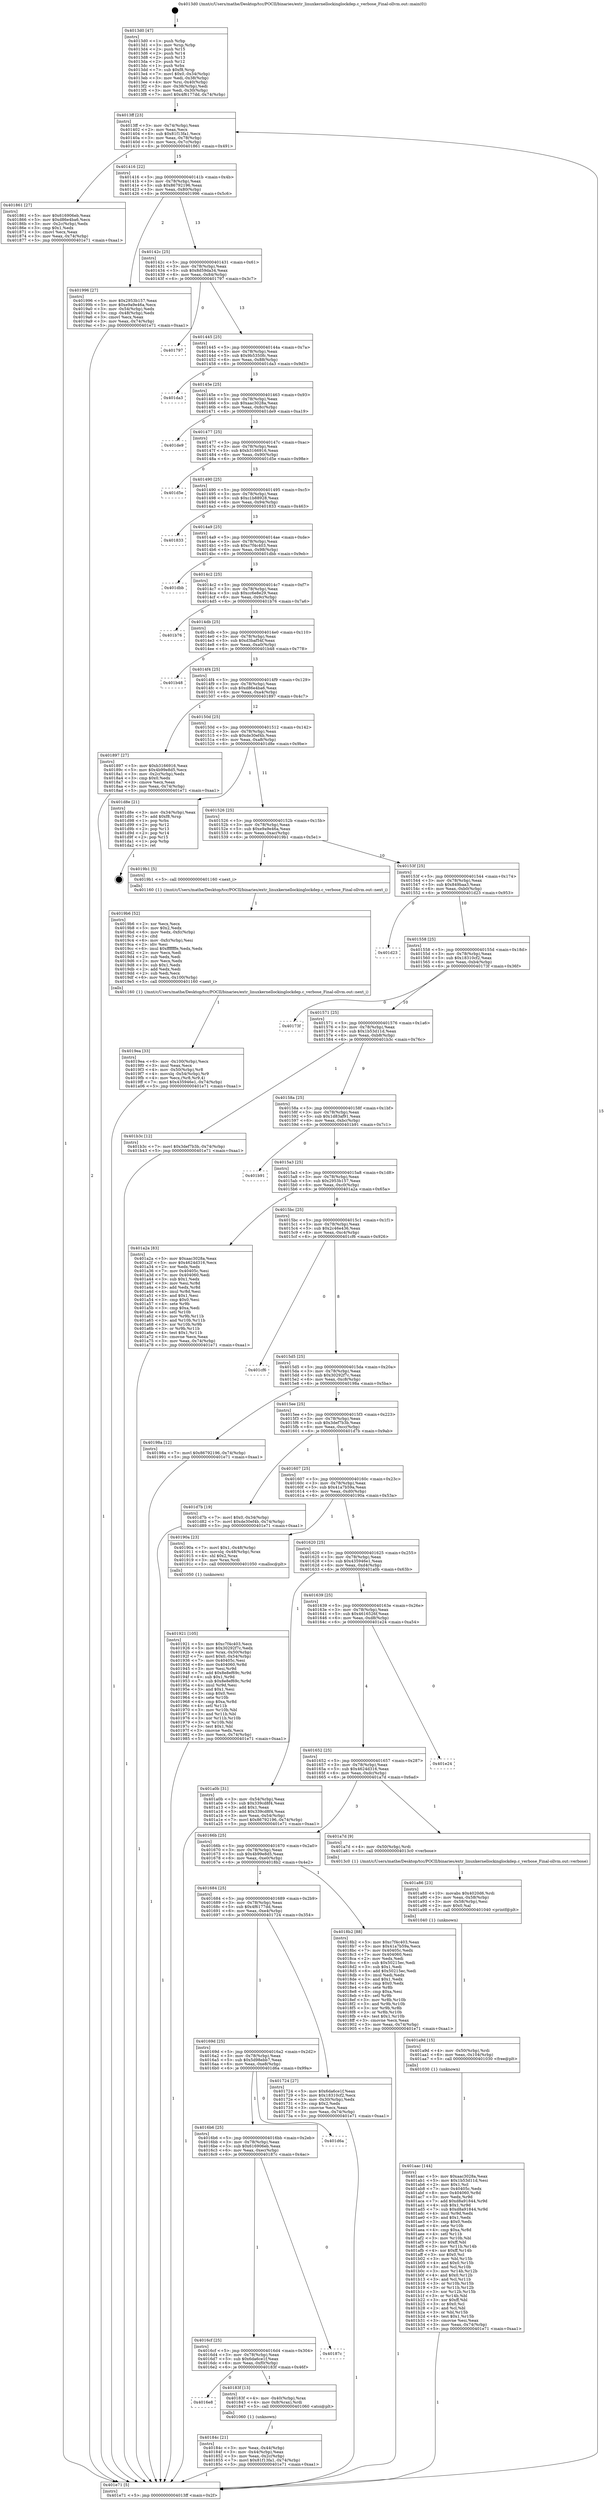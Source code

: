 digraph "0x4013d0" {
  label = "0x4013d0 (/mnt/c/Users/mathe/Desktop/tcc/POCII/binaries/extr_linuxkernellockinglockdep.c_verbose_Final-ollvm.out::main(0))"
  labelloc = "t"
  node[shape=record]

  Entry [label="",width=0.3,height=0.3,shape=circle,fillcolor=black,style=filled]
  "0x4013ff" [label="{
     0x4013ff [23]\l
     | [instrs]\l
     &nbsp;&nbsp;0x4013ff \<+3\>: mov -0x74(%rbp),%eax\l
     &nbsp;&nbsp;0x401402 \<+2\>: mov %eax,%ecx\l
     &nbsp;&nbsp;0x401404 \<+6\>: sub $0x81f13fa1,%ecx\l
     &nbsp;&nbsp;0x40140a \<+3\>: mov %eax,-0x78(%rbp)\l
     &nbsp;&nbsp;0x40140d \<+3\>: mov %ecx,-0x7c(%rbp)\l
     &nbsp;&nbsp;0x401410 \<+6\>: je 0000000000401861 \<main+0x491\>\l
  }"]
  "0x401861" [label="{
     0x401861 [27]\l
     | [instrs]\l
     &nbsp;&nbsp;0x401861 \<+5\>: mov $0x616906eb,%eax\l
     &nbsp;&nbsp;0x401866 \<+5\>: mov $0xd86e4ba6,%ecx\l
     &nbsp;&nbsp;0x40186b \<+3\>: mov -0x2c(%rbp),%edx\l
     &nbsp;&nbsp;0x40186e \<+3\>: cmp $0x1,%edx\l
     &nbsp;&nbsp;0x401871 \<+3\>: cmovl %ecx,%eax\l
     &nbsp;&nbsp;0x401874 \<+3\>: mov %eax,-0x74(%rbp)\l
     &nbsp;&nbsp;0x401877 \<+5\>: jmp 0000000000401e71 \<main+0xaa1\>\l
  }"]
  "0x401416" [label="{
     0x401416 [22]\l
     | [instrs]\l
     &nbsp;&nbsp;0x401416 \<+5\>: jmp 000000000040141b \<main+0x4b\>\l
     &nbsp;&nbsp;0x40141b \<+3\>: mov -0x78(%rbp),%eax\l
     &nbsp;&nbsp;0x40141e \<+5\>: sub $0x86792196,%eax\l
     &nbsp;&nbsp;0x401423 \<+3\>: mov %eax,-0x80(%rbp)\l
     &nbsp;&nbsp;0x401426 \<+6\>: je 0000000000401996 \<main+0x5c6\>\l
  }"]
  Exit [label="",width=0.3,height=0.3,shape=circle,fillcolor=black,style=filled,peripheries=2]
  "0x401996" [label="{
     0x401996 [27]\l
     | [instrs]\l
     &nbsp;&nbsp;0x401996 \<+5\>: mov $0x2953b157,%eax\l
     &nbsp;&nbsp;0x40199b \<+5\>: mov $0xe9a9e46a,%ecx\l
     &nbsp;&nbsp;0x4019a0 \<+3\>: mov -0x54(%rbp),%edx\l
     &nbsp;&nbsp;0x4019a3 \<+3\>: cmp -0x48(%rbp),%edx\l
     &nbsp;&nbsp;0x4019a6 \<+3\>: cmovl %ecx,%eax\l
     &nbsp;&nbsp;0x4019a9 \<+3\>: mov %eax,-0x74(%rbp)\l
     &nbsp;&nbsp;0x4019ac \<+5\>: jmp 0000000000401e71 \<main+0xaa1\>\l
  }"]
  "0x40142c" [label="{
     0x40142c [25]\l
     | [instrs]\l
     &nbsp;&nbsp;0x40142c \<+5\>: jmp 0000000000401431 \<main+0x61\>\l
     &nbsp;&nbsp;0x401431 \<+3\>: mov -0x78(%rbp),%eax\l
     &nbsp;&nbsp;0x401434 \<+5\>: sub $0x8d59da34,%eax\l
     &nbsp;&nbsp;0x401439 \<+6\>: mov %eax,-0x84(%rbp)\l
     &nbsp;&nbsp;0x40143f \<+6\>: je 0000000000401797 \<main+0x3c7\>\l
  }"]
  "0x401aac" [label="{
     0x401aac [144]\l
     | [instrs]\l
     &nbsp;&nbsp;0x401aac \<+5\>: mov $0xaac3028a,%eax\l
     &nbsp;&nbsp;0x401ab1 \<+5\>: mov $0x1b53d11d,%esi\l
     &nbsp;&nbsp;0x401ab6 \<+2\>: mov $0x1,%cl\l
     &nbsp;&nbsp;0x401ab8 \<+7\>: mov 0x40405c,%edx\l
     &nbsp;&nbsp;0x401abf \<+8\>: mov 0x404060,%r8d\l
     &nbsp;&nbsp;0x401ac7 \<+3\>: mov %edx,%r9d\l
     &nbsp;&nbsp;0x401aca \<+7\>: add $0xd8a91844,%r9d\l
     &nbsp;&nbsp;0x401ad1 \<+4\>: sub $0x1,%r9d\l
     &nbsp;&nbsp;0x401ad5 \<+7\>: sub $0xd8a91844,%r9d\l
     &nbsp;&nbsp;0x401adc \<+4\>: imul %r9d,%edx\l
     &nbsp;&nbsp;0x401ae0 \<+3\>: and $0x1,%edx\l
     &nbsp;&nbsp;0x401ae3 \<+3\>: cmp $0x0,%edx\l
     &nbsp;&nbsp;0x401ae6 \<+4\>: sete %r10b\l
     &nbsp;&nbsp;0x401aea \<+4\>: cmp $0xa,%r8d\l
     &nbsp;&nbsp;0x401aee \<+4\>: setl %r11b\l
     &nbsp;&nbsp;0x401af2 \<+3\>: mov %r10b,%bl\l
     &nbsp;&nbsp;0x401af5 \<+3\>: xor $0xff,%bl\l
     &nbsp;&nbsp;0x401af8 \<+3\>: mov %r11b,%r14b\l
     &nbsp;&nbsp;0x401afb \<+4\>: xor $0xff,%r14b\l
     &nbsp;&nbsp;0x401aff \<+3\>: xor $0x0,%cl\l
     &nbsp;&nbsp;0x401b02 \<+3\>: mov %bl,%r15b\l
     &nbsp;&nbsp;0x401b05 \<+4\>: and $0x0,%r15b\l
     &nbsp;&nbsp;0x401b09 \<+3\>: and %cl,%r10b\l
     &nbsp;&nbsp;0x401b0c \<+3\>: mov %r14b,%r12b\l
     &nbsp;&nbsp;0x401b0f \<+4\>: and $0x0,%r12b\l
     &nbsp;&nbsp;0x401b13 \<+3\>: and %cl,%r11b\l
     &nbsp;&nbsp;0x401b16 \<+3\>: or %r10b,%r15b\l
     &nbsp;&nbsp;0x401b19 \<+3\>: or %r11b,%r12b\l
     &nbsp;&nbsp;0x401b1c \<+3\>: xor %r12b,%r15b\l
     &nbsp;&nbsp;0x401b1f \<+3\>: or %r14b,%bl\l
     &nbsp;&nbsp;0x401b22 \<+3\>: xor $0xff,%bl\l
     &nbsp;&nbsp;0x401b25 \<+3\>: or $0x0,%cl\l
     &nbsp;&nbsp;0x401b28 \<+2\>: and %cl,%bl\l
     &nbsp;&nbsp;0x401b2a \<+3\>: or %bl,%r15b\l
     &nbsp;&nbsp;0x401b2d \<+4\>: test $0x1,%r15b\l
     &nbsp;&nbsp;0x401b31 \<+3\>: cmovne %esi,%eax\l
     &nbsp;&nbsp;0x401b34 \<+3\>: mov %eax,-0x74(%rbp)\l
     &nbsp;&nbsp;0x401b37 \<+5\>: jmp 0000000000401e71 \<main+0xaa1\>\l
  }"]
  "0x401797" [label="{
     0x401797\l
  }", style=dashed]
  "0x401445" [label="{
     0x401445 [25]\l
     | [instrs]\l
     &nbsp;&nbsp;0x401445 \<+5\>: jmp 000000000040144a \<main+0x7a\>\l
     &nbsp;&nbsp;0x40144a \<+3\>: mov -0x78(%rbp),%eax\l
     &nbsp;&nbsp;0x40144d \<+5\>: sub $0x9b5350fc,%eax\l
     &nbsp;&nbsp;0x401452 \<+6\>: mov %eax,-0x88(%rbp)\l
     &nbsp;&nbsp;0x401458 \<+6\>: je 0000000000401da3 \<main+0x9d3\>\l
  }"]
  "0x401a9d" [label="{
     0x401a9d [15]\l
     | [instrs]\l
     &nbsp;&nbsp;0x401a9d \<+4\>: mov -0x50(%rbp),%rdi\l
     &nbsp;&nbsp;0x401aa1 \<+6\>: mov %eax,-0x104(%rbp)\l
     &nbsp;&nbsp;0x401aa7 \<+5\>: call 0000000000401030 \<free@plt\>\l
     | [calls]\l
     &nbsp;&nbsp;0x401030 \{1\} (unknown)\l
  }"]
  "0x401da3" [label="{
     0x401da3\l
  }", style=dashed]
  "0x40145e" [label="{
     0x40145e [25]\l
     | [instrs]\l
     &nbsp;&nbsp;0x40145e \<+5\>: jmp 0000000000401463 \<main+0x93\>\l
     &nbsp;&nbsp;0x401463 \<+3\>: mov -0x78(%rbp),%eax\l
     &nbsp;&nbsp;0x401466 \<+5\>: sub $0xaac3028a,%eax\l
     &nbsp;&nbsp;0x40146b \<+6\>: mov %eax,-0x8c(%rbp)\l
     &nbsp;&nbsp;0x401471 \<+6\>: je 0000000000401de9 \<main+0xa19\>\l
  }"]
  "0x401a86" [label="{
     0x401a86 [23]\l
     | [instrs]\l
     &nbsp;&nbsp;0x401a86 \<+10\>: movabs $0x4020d6,%rdi\l
     &nbsp;&nbsp;0x401a90 \<+3\>: mov %eax,-0x58(%rbp)\l
     &nbsp;&nbsp;0x401a93 \<+3\>: mov -0x58(%rbp),%esi\l
     &nbsp;&nbsp;0x401a96 \<+2\>: mov $0x0,%al\l
     &nbsp;&nbsp;0x401a98 \<+5\>: call 0000000000401040 \<printf@plt\>\l
     | [calls]\l
     &nbsp;&nbsp;0x401040 \{1\} (unknown)\l
  }"]
  "0x401de9" [label="{
     0x401de9\l
  }", style=dashed]
  "0x401477" [label="{
     0x401477 [25]\l
     | [instrs]\l
     &nbsp;&nbsp;0x401477 \<+5\>: jmp 000000000040147c \<main+0xac\>\l
     &nbsp;&nbsp;0x40147c \<+3\>: mov -0x78(%rbp),%eax\l
     &nbsp;&nbsp;0x40147f \<+5\>: sub $0xb3166916,%eax\l
     &nbsp;&nbsp;0x401484 \<+6\>: mov %eax,-0x90(%rbp)\l
     &nbsp;&nbsp;0x40148a \<+6\>: je 0000000000401d5e \<main+0x98e\>\l
  }"]
  "0x4019ea" [label="{
     0x4019ea [33]\l
     | [instrs]\l
     &nbsp;&nbsp;0x4019ea \<+6\>: mov -0x100(%rbp),%ecx\l
     &nbsp;&nbsp;0x4019f0 \<+3\>: imul %eax,%ecx\l
     &nbsp;&nbsp;0x4019f3 \<+4\>: mov -0x50(%rbp),%r8\l
     &nbsp;&nbsp;0x4019f7 \<+4\>: movslq -0x54(%rbp),%r9\l
     &nbsp;&nbsp;0x4019fb \<+4\>: mov %ecx,(%r8,%r9,4)\l
     &nbsp;&nbsp;0x4019ff \<+7\>: movl $0x435946e1,-0x74(%rbp)\l
     &nbsp;&nbsp;0x401a06 \<+5\>: jmp 0000000000401e71 \<main+0xaa1\>\l
  }"]
  "0x401d5e" [label="{
     0x401d5e\l
  }", style=dashed]
  "0x401490" [label="{
     0x401490 [25]\l
     | [instrs]\l
     &nbsp;&nbsp;0x401490 \<+5\>: jmp 0000000000401495 \<main+0xc5\>\l
     &nbsp;&nbsp;0x401495 \<+3\>: mov -0x78(%rbp),%eax\l
     &nbsp;&nbsp;0x401498 \<+5\>: sub $0xc1b88928,%eax\l
     &nbsp;&nbsp;0x40149d \<+6\>: mov %eax,-0x94(%rbp)\l
     &nbsp;&nbsp;0x4014a3 \<+6\>: je 0000000000401833 \<main+0x463\>\l
  }"]
  "0x4019b6" [label="{
     0x4019b6 [52]\l
     | [instrs]\l
     &nbsp;&nbsp;0x4019b6 \<+2\>: xor %ecx,%ecx\l
     &nbsp;&nbsp;0x4019b8 \<+5\>: mov $0x2,%edx\l
     &nbsp;&nbsp;0x4019bd \<+6\>: mov %edx,-0xfc(%rbp)\l
     &nbsp;&nbsp;0x4019c3 \<+1\>: cltd\l
     &nbsp;&nbsp;0x4019c4 \<+6\>: mov -0xfc(%rbp),%esi\l
     &nbsp;&nbsp;0x4019ca \<+2\>: idiv %esi\l
     &nbsp;&nbsp;0x4019cc \<+6\>: imul $0xfffffffe,%edx,%edx\l
     &nbsp;&nbsp;0x4019d2 \<+2\>: mov %ecx,%edi\l
     &nbsp;&nbsp;0x4019d4 \<+2\>: sub %edx,%edi\l
     &nbsp;&nbsp;0x4019d6 \<+2\>: mov %ecx,%edx\l
     &nbsp;&nbsp;0x4019d8 \<+3\>: sub $0x1,%edx\l
     &nbsp;&nbsp;0x4019db \<+2\>: add %edx,%edi\l
     &nbsp;&nbsp;0x4019dd \<+2\>: sub %edi,%ecx\l
     &nbsp;&nbsp;0x4019df \<+6\>: mov %ecx,-0x100(%rbp)\l
     &nbsp;&nbsp;0x4019e5 \<+5\>: call 0000000000401160 \<next_i\>\l
     | [calls]\l
     &nbsp;&nbsp;0x401160 \{1\} (/mnt/c/Users/mathe/Desktop/tcc/POCII/binaries/extr_linuxkernellockinglockdep.c_verbose_Final-ollvm.out::next_i)\l
  }"]
  "0x401833" [label="{
     0x401833\l
  }", style=dashed]
  "0x4014a9" [label="{
     0x4014a9 [25]\l
     | [instrs]\l
     &nbsp;&nbsp;0x4014a9 \<+5\>: jmp 00000000004014ae \<main+0xde\>\l
     &nbsp;&nbsp;0x4014ae \<+3\>: mov -0x78(%rbp),%eax\l
     &nbsp;&nbsp;0x4014b1 \<+5\>: sub $0xc7f4c403,%eax\l
     &nbsp;&nbsp;0x4014b6 \<+6\>: mov %eax,-0x98(%rbp)\l
     &nbsp;&nbsp;0x4014bc \<+6\>: je 0000000000401dbb \<main+0x9eb\>\l
  }"]
  "0x401921" [label="{
     0x401921 [105]\l
     | [instrs]\l
     &nbsp;&nbsp;0x401921 \<+5\>: mov $0xc7f4c403,%ecx\l
     &nbsp;&nbsp;0x401926 \<+5\>: mov $0x30292f7c,%edx\l
     &nbsp;&nbsp;0x40192b \<+4\>: mov %rax,-0x50(%rbp)\l
     &nbsp;&nbsp;0x40192f \<+7\>: movl $0x0,-0x54(%rbp)\l
     &nbsp;&nbsp;0x401936 \<+7\>: mov 0x40405c,%esi\l
     &nbsp;&nbsp;0x40193d \<+8\>: mov 0x404060,%r8d\l
     &nbsp;&nbsp;0x401945 \<+3\>: mov %esi,%r9d\l
     &nbsp;&nbsp;0x401948 \<+7\>: add $0x8e8ef69c,%r9d\l
     &nbsp;&nbsp;0x40194f \<+4\>: sub $0x1,%r9d\l
     &nbsp;&nbsp;0x401953 \<+7\>: sub $0x8e8ef69c,%r9d\l
     &nbsp;&nbsp;0x40195a \<+4\>: imul %r9d,%esi\l
     &nbsp;&nbsp;0x40195e \<+3\>: and $0x1,%esi\l
     &nbsp;&nbsp;0x401961 \<+3\>: cmp $0x0,%esi\l
     &nbsp;&nbsp;0x401964 \<+4\>: sete %r10b\l
     &nbsp;&nbsp;0x401968 \<+4\>: cmp $0xa,%r8d\l
     &nbsp;&nbsp;0x40196c \<+4\>: setl %r11b\l
     &nbsp;&nbsp;0x401970 \<+3\>: mov %r10b,%bl\l
     &nbsp;&nbsp;0x401973 \<+3\>: and %r11b,%bl\l
     &nbsp;&nbsp;0x401976 \<+3\>: xor %r11b,%r10b\l
     &nbsp;&nbsp;0x401979 \<+3\>: or %r10b,%bl\l
     &nbsp;&nbsp;0x40197c \<+3\>: test $0x1,%bl\l
     &nbsp;&nbsp;0x40197f \<+3\>: cmovne %edx,%ecx\l
     &nbsp;&nbsp;0x401982 \<+3\>: mov %ecx,-0x74(%rbp)\l
     &nbsp;&nbsp;0x401985 \<+5\>: jmp 0000000000401e71 \<main+0xaa1\>\l
  }"]
  "0x401dbb" [label="{
     0x401dbb\l
  }", style=dashed]
  "0x4014c2" [label="{
     0x4014c2 [25]\l
     | [instrs]\l
     &nbsp;&nbsp;0x4014c2 \<+5\>: jmp 00000000004014c7 \<main+0xf7\>\l
     &nbsp;&nbsp;0x4014c7 \<+3\>: mov -0x78(%rbp),%eax\l
     &nbsp;&nbsp;0x4014ca \<+5\>: sub $0xcc6e8e29,%eax\l
     &nbsp;&nbsp;0x4014cf \<+6\>: mov %eax,-0x9c(%rbp)\l
     &nbsp;&nbsp;0x4014d5 \<+6\>: je 0000000000401b76 \<main+0x7a6\>\l
  }"]
  "0x40184c" [label="{
     0x40184c [21]\l
     | [instrs]\l
     &nbsp;&nbsp;0x40184c \<+3\>: mov %eax,-0x44(%rbp)\l
     &nbsp;&nbsp;0x40184f \<+3\>: mov -0x44(%rbp),%eax\l
     &nbsp;&nbsp;0x401852 \<+3\>: mov %eax,-0x2c(%rbp)\l
     &nbsp;&nbsp;0x401855 \<+7\>: movl $0x81f13fa1,-0x74(%rbp)\l
     &nbsp;&nbsp;0x40185c \<+5\>: jmp 0000000000401e71 \<main+0xaa1\>\l
  }"]
  "0x401b76" [label="{
     0x401b76\l
  }", style=dashed]
  "0x4014db" [label="{
     0x4014db [25]\l
     | [instrs]\l
     &nbsp;&nbsp;0x4014db \<+5\>: jmp 00000000004014e0 \<main+0x110\>\l
     &nbsp;&nbsp;0x4014e0 \<+3\>: mov -0x78(%rbp),%eax\l
     &nbsp;&nbsp;0x4014e3 \<+5\>: sub $0xd3baf54f,%eax\l
     &nbsp;&nbsp;0x4014e8 \<+6\>: mov %eax,-0xa0(%rbp)\l
     &nbsp;&nbsp;0x4014ee \<+6\>: je 0000000000401b48 \<main+0x778\>\l
  }"]
  "0x4016e8" [label="{
     0x4016e8\l
  }", style=dashed]
  "0x401b48" [label="{
     0x401b48\l
  }", style=dashed]
  "0x4014f4" [label="{
     0x4014f4 [25]\l
     | [instrs]\l
     &nbsp;&nbsp;0x4014f4 \<+5\>: jmp 00000000004014f9 \<main+0x129\>\l
     &nbsp;&nbsp;0x4014f9 \<+3\>: mov -0x78(%rbp),%eax\l
     &nbsp;&nbsp;0x4014fc \<+5\>: sub $0xd86e4ba6,%eax\l
     &nbsp;&nbsp;0x401501 \<+6\>: mov %eax,-0xa4(%rbp)\l
     &nbsp;&nbsp;0x401507 \<+6\>: je 0000000000401897 \<main+0x4c7\>\l
  }"]
  "0x40183f" [label="{
     0x40183f [13]\l
     | [instrs]\l
     &nbsp;&nbsp;0x40183f \<+4\>: mov -0x40(%rbp),%rax\l
     &nbsp;&nbsp;0x401843 \<+4\>: mov 0x8(%rax),%rdi\l
     &nbsp;&nbsp;0x401847 \<+5\>: call 0000000000401060 \<atoi@plt\>\l
     | [calls]\l
     &nbsp;&nbsp;0x401060 \{1\} (unknown)\l
  }"]
  "0x401897" [label="{
     0x401897 [27]\l
     | [instrs]\l
     &nbsp;&nbsp;0x401897 \<+5\>: mov $0xb3166916,%eax\l
     &nbsp;&nbsp;0x40189c \<+5\>: mov $0x4b99e8d5,%ecx\l
     &nbsp;&nbsp;0x4018a1 \<+3\>: mov -0x2c(%rbp),%edx\l
     &nbsp;&nbsp;0x4018a4 \<+3\>: cmp $0x0,%edx\l
     &nbsp;&nbsp;0x4018a7 \<+3\>: cmove %ecx,%eax\l
     &nbsp;&nbsp;0x4018aa \<+3\>: mov %eax,-0x74(%rbp)\l
     &nbsp;&nbsp;0x4018ad \<+5\>: jmp 0000000000401e71 \<main+0xaa1\>\l
  }"]
  "0x40150d" [label="{
     0x40150d [25]\l
     | [instrs]\l
     &nbsp;&nbsp;0x40150d \<+5\>: jmp 0000000000401512 \<main+0x142\>\l
     &nbsp;&nbsp;0x401512 \<+3\>: mov -0x78(%rbp),%eax\l
     &nbsp;&nbsp;0x401515 \<+5\>: sub $0xde30ef4b,%eax\l
     &nbsp;&nbsp;0x40151a \<+6\>: mov %eax,-0xa8(%rbp)\l
     &nbsp;&nbsp;0x401520 \<+6\>: je 0000000000401d8e \<main+0x9be\>\l
  }"]
  "0x4016cf" [label="{
     0x4016cf [25]\l
     | [instrs]\l
     &nbsp;&nbsp;0x4016cf \<+5\>: jmp 00000000004016d4 \<main+0x304\>\l
     &nbsp;&nbsp;0x4016d4 \<+3\>: mov -0x78(%rbp),%eax\l
     &nbsp;&nbsp;0x4016d7 \<+5\>: sub $0x6da6ce1f,%eax\l
     &nbsp;&nbsp;0x4016dc \<+6\>: mov %eax,-0xf0(%rbp)\l
     &nbsp;&nbsp;0x4016e2 \<+6\>: je 000000000040183f \<main+0x46f\>\l
  }"]
  "0x401d8e" [label="{
     0x401d8e [21]\l
     | [instrs]\l
     &nbsp;&nbsp;0x401d8e \<+3\>: mov -0x34(%rbp),%eax\l
     &nbsp;&nbsp;0x401d91 \<+7\>: add $0xf8,%rsp\l
     &nbsp;&nbsp;0x401d98 \<+1\>: pop %rbx\l
     &nbsp;&nbsp;0x401d99 \<+2\>: pop %r12\l
     &nbsp;&nbsp;0x401d9b \<+2\>: pop %r13\l
     &nbsp;&nbsp;0x401d9d \<+2\>: pop %r14\l
     &nbsp;&nbsp;0x401d9f \<+2\>: pop %r15\l
     &nbsp;&nbsp;0x401da1 \<+1\>: pop %rbp\l
     &nbsp;&nbsp;0x401da2 \<+1\>: ret\l
  }"]
  "0x401526" [label="{
     0x401526 [25]\l
     | [instrs]\l
     &nbsp;&nbsp;0x401526 \<+5\>: jmp 000000000040152b \<main+0x15b\>\l
     &nbsp;&nbsp;0x40152b \<+3\>: mov -0x78(%rbp),%eax\l
     &nbsp;&nbsp;0x40152e \<+5\>: sub $0xe9a9e46a,%eax\l
     &nbsp;&nbsp;0x401533 \<+6\>: mov %eax,-0xac(%rbp)\l
     &nbsp;&nbsp;0x401539 \<+6\>: je 00000000004019b1 \<main+0x5e1\>\l
  }"]
  "0x40187c" [label="{
     0x40187c\l
  }", style=dashed]
  "0x4019b1" [label="{
     0x4019b1 [5]\l
     | [instrs]\l
     &nbsp;&nbsp;0x4019b1 \<+5\>: call 0000000000401160 \<next_i\>\l
     | [calls]\l
     &nbsp;&nbsp;0x401160 \{1\} (/mnt/c/Users/mathe/Desktop/tcc/POCII/binaries/extr_linuxkernellockinglockdep.c_verbose_Final-ollvm.out::next_i)\l
  }"]
  "0x40153f" [label="{
     0x40153f [25]\l
     | [instrs]\l
     &nbsp;&nbsp;0x40153f \<+5\>: jmp 0000000000401544 \<main+0x174\>\l
     &nbsp;&nbsp;0x401544 \<+3\>: mov -0x78(%rbp),%eax\l
     &nbsp;&nbsp;0x401547 \<+5\>: sub $0x849baa3,%eax\l
     &nbsp;&nbsp;0x40154c \<+6\>: mov %eax,-0xb0(%rbp)\l
     &nbsp;&nbsp;0x401552 \<+6\>: je 0000000000401d23 \<main+0x953\>\l
  }"]
  "0x4016b6" [label="{
     0x4016b6 [25]\l
     | [instrs]\l
     &nbsp;&nbsp;0x4016b6 \<+5\>: jmp 00000000004016bb \<main+0x2eb\>\l
     &nbsp;&nbsp;0x4016bb \<+3\>: mov -0x78(%rbp),%eax\l
     &nbsp;&nbsp;0x4016be \<+5\>: sub $0x616906eb,%eax\l
     &nbsp;&nbsp;0x4016c3 \<+6\>: mov %eax,-0xec(%rbp)\l
     &nbsp;&nbsp;0x4016c9 \<+6\>: je 000000000040187c \<main+0x4ac\>\l
  }"]
  "0x401d23" [label="{
     0x401d23\l
  }", style=dashed]
  "0x401558" [label="{
     0x401558 [25]\l
     | [instrs]\l
     &nbsp;&nbsp;0x401558 \<+5\>: jmp 000000000040155d \<main+0x18d\>\l
     &nbsp;&nbsp;0x40155d \<+3\>: mov -0x78(%rbp),%eax\l
     &nbsp;&nbsp;0x401560 \<+5\>: sub $0x18310cf2,%eax\l
     &nbsp;&nbsp;0x401565 \<+6\>: mov %eax,-0xb4(%rbp)\l
     &nbsp;&nbsp;0x40156b \<+6\>: je 000000000040173f \<main+0x36f\>\l
  }"]
  "0x401d6a" [label="{
     0x401d6a\l
  }", style=dashed]
  "0x40173f" [label="{
     0x40173f\l
  }", style=dashed]
  "0x401571" [label="{
     0x401571 [25]\l
     | [instrs]\l
     &nbsp;&nbsp;0x401571 \<+5\>: jmp 0000000000401576 \<main+0x1a6\>\l
     &nbsp;&nbsp;0x401576 \<+3\>: mov -0x78(%rbp),%eax\l
     &nbsp;&nbsp;0x401579 \<+5\>: sub $0x1b53d11d,%eax\l
     &nbsp;&nbsp;0x40157e \<+6\>: mov %eax,-0xb8(%rbp)\l
     &nbsp;&nbsp;0x401584 \<+6\>: je 0000000000401b3c \<main+0x76c\>\l
  }"]
  "0x4013d0" [label="{
     0x4013d0 [47]\l
     | [instrs]\l
     &nbsp;&nbsp;0x4013d0 \<+1\>: push %rbp\l
     &nbsp;&nbsp;0x4013d1 \<+3\>: mov %rsp,%rbp\l
     &nbsp;&nbsp;0x4013d4 \<+2\>: push %r15\l
     &nbsp;&nbsp;0x4013d6 \<+2\>: push %r14\l
     &nbsp;&nbsp;0x4013d8 \<+2\>: push %r13\l
     &nbsp;&nbsp;0x4013da \<+2\>: push %r12\l
     &nbsp;&nbsp;0x4013dc \<+1\>: push %rbx\l
     &nbsp;&nbsp;0x4013dd \<+7\>: sub $0xf8,%rsp\l
     &nbsp;&nbsp;0x4013e4 \<+7\>: movl $0x0,-0x34(%rbp)\l
     &nbsp;&nbsp;0x4013eb \<+3\>: mov %edi,-0x38(%rbp)\l
     &nbsp;&nbsp;0x4013ee \<+4\>: mov %rsi,-0x40(%rbp)\l
     &nbsp;&nbsp;0x4013f2 \<+3\>: mov -0x38(%rbp),%edi\l
     &nbsp;&nbsp;0x4013f5 \<+3\>: mov %edi,-0x30(%rbp)\l
     &nbsp;&nbsp;0x4013f8 \<+7\>: movl $0x4f6177dd,-0x74(%rbp)\l
  }"]
  "0x401b3c" [label="{
     0x401b3c [12]\l
     | [instrs]\l
     &nbsp;&nbsp;0x401b3c \<+7\>: movl $0x3def7b3b,-0x74(%rbp)\l
     &nbsp;&nbsp;0x401b43 \<+5\>: jmp 0000000000401e71 \<main+0xaa1\>\l
  }"]
  "0x40158a" [label="{
     0x40158a [25]\l
     | [instrs]\l
     &nbsp;&nbsp;0x40158a \<+5\>: jmp 000000000040158f \<main+0x1bf\>\l
     &nbsp;&nbsp;0x40158f \<+3\>: mov -0x78(%rbp),%eax\l
     &nbsp;&nbsp;0x401592 \<+5\>: sub $0x1d83af91,%eax\l
     &nbsp;&nbsp;0x401597 \<+6\>: mov %eax,-0xbc(%rbp)\l
     &nbsp;&nbsp;0x40159d \<+6\>: je 0000000000401b91 \<main+0x7c1\>\l
  }"]
  "0x401e71" [label="{
     0x401e71 [5]\l
     | [instrs]\l
     &nbsp;&nbsp;0x401e71 \<+5\>: jmp 00000000004013ff \<main+0x2f\>\l
  }"]
  "0x401b91" [label="{
     0x401b91\l
  }", style=dashed]
  "0x4015a3" [label="{
     0x4015a3 [25]\l
     | [instrs]\l
     &nbsp;&nbsp;0x4015a3 \<+5\>: jmp 00000000004015a8 \<main+0x1d8\>\l
     &nbsp;&nbsp;0x4015a8 \<+3\>: mov -0x78(%rbp),%eax\l
     &nbsp;&nbsp;0x4015ab \<+5\>: sub $0x2953b157,%eax\l
     &nbsp;&nbsp;0x4015b0 \<+6\>: mov %eax,-0xc0(%rbp)\l
     &nbsp;&nbsp;0x4015b6 \<+6\>: je 0000000000401a2a \<main+0x65a\>\l
  }"]
  "0x40169d" [label="{
     0x40169d [25]\l
     | [instrs]\l
     &nbsp;&nbsp;0x40169d \<+5\>: jmp 00000000004016a2 \<main+0x2d2\>\l
     &nbsp;&nbsp;0x4016a2 \<+3\>: mov -0x78(%rbp),%eax\l
     &nbsp;&nbsp;0x4016a5 \<+5\>: sub $0x5d98ebb7,%eax\l
     &nbsp;&nbsp;0x4016aa \<+6\>: mov %eax,-0xe8(%rbp)\l
     &nbsp;&nbsp;0x4016b0 \<+6\>: je 0000000000401d6a \<main+0x99a\>\l
  }"]
  "0x401a2a" [label="{
     0x401a2a [83]\l
     | [instrs]\l
     &nbsp;&nbsp;0x401a2a \<+5\>: mov $0xaac3028a,%eax\l
     &nbsp;&nbsp;0x401a2f \<+5\>: mov $0x4624d316,%ecx\l
     &nbsp;&nbsp;0x401a34 \<+2\>: xor %edx,%edx\l
     &nbsp;&nbsp;0x401a36 \<+7\>: mov 0x40405c,%esi\l
     &nbsp;&nbsp;0x401a3d \<+7\>: mov 0x404060,%edi\l
     &nbsp;&nbsp;0x401a44 \<+3\>: sub $0x1,%edx\l
     &nbsp;&nbsp;0x401a47 \<+3\>: mov %esi,%r8d\l
     &nbsp;&nbsp;0x401a4a \<+3\>: add %edx,%r8d\l
     &nbsp;&nbsp;0x401a4d \<+4\>: imul %r8d,%esi\l
     &nbsp;&nbsp;0x401a51 \<+3\>: and $0x1,%esi\l
     &nbsp;&nbsp;0x401a54 \<+3\>: cmp $0x0,%esi\l
     &nbsp;&nbsp;0x401a57 \<+4\>: sete %r9b\l
     &nbsp;&nbsp;0x401a5b \<+3\>: cmp $0xa,%edi\l
     &nbsp;&nbsp;0x401a5e \<+4\>: setl %r10b\l
     &nbsp;&nbsp;0x401a62 \<+3\>: mov %r9b,%r11b\l
     &nbsp;&nbsp;0x401a65 \<+3\>: and %r10b,%r11b\l
     &nbsp;&nbsp;0x401a68 \<+3\>: xor %r10b,%r9b\l
     &nbsp;&nbsp;0x401a6b \<+3\>: or %r9b,%r11b\l
     &nbsp;&nbsp;0x401a6e \<+4\>: test $0x1,%r11b\l
     &nbsp;&nbsp;0x401a72 \<+3\>: cmovne %ecx,%eax\l
     &nbsp;&nbsp;0x401a75 \<+3\>: mov %eax,-0x74(%rbp)\l
     &nbsp;&nbsp;0x401a78 \<+5\>: jmp 0000000000401e71 \<main+0xaa1\>\l
  }"]
  "0x4015bc" [label="{
     0x4015bc [25]\l
     | [instrs]\l
     &nbsp;&nbsp;0x4015bc \<+5\>: jmp 00000000004015c1 \<main+0x1f1\>\l
     &nbsp;&nbsp;0x4015c1 \<+3\>: mov -0x78(%rbp),%eax\l
     &nbsp;&nbsp;0x4015c4 \<+5\>: sub $0x2c46e436,%eax\l
     &nbsp;&nbsp;0x4015c9 \<+6\>: mov %eax,-0xc4(%rbp)\l
     &nbsp;&nbsp;0x4015cf \<+6\>: je 0000000000401cf6 \<main+0x926\>\l
  }"]
  "0x401724" [label="{
     0x401724 [27]\l
     | [instrs]\l
     &nbsp;&nbsp;0x401724 \<+5\>: mov $0x6da6ce1f,%eax\l
     &nbsp;&nbsp;0x401729 \<+5\>: mov $0x18310cf2,%ecx\l
     &nbsp;&nbsp;0x40172e \<+3\>: mov -0x30(%rbp),%edx\l
     &nbsp;&nbsp;0x401731 \<+3\>: cmp $0x2,%edx\l
     &nbsp;&nbsp;0x401734 \<+3\>: cmovne %ecx,%eax\l
     &nbsp;&nbsp;0x401737 \<+3\>: mov %eax,-0x74(%rbp)\l
     &nbsp;&nbsp;0x40173a \<+5\>: jmp 0000000000401e71 \<main+0xaa1\>\l
  }"]
  "0x401cf6" [label="{
     0x401cf6\l
  }", style=dashed]
  "0x4015d5" [label="{
     0x4015d5 [25]\l
     | [instrs]\l
     &nbsp;&nbsp;0x4015d5 \<+5\>: jmp 00000000004015da \<main+0x20a\>\l
     &nbsp;&nbsp;0x4015da \<+3\>: mov -0x78(%rbp),%eax\l
     &nbsp;&nbsp;0x4015dd \<+5\>: sub $0x30292f7c,%eax\l
     &nbsp;&nbsp;0x4015e2 \<+6\>: mov %eax,-0xc8(%rbp)\l
     &nbsp;&nbsp;0x4015e8 \<+6\>: je 000000000040198a \<main+0x5ba\>\l
  }"]
  "0x401684" [label="{
     0x401684 [25]\l
     | [instrs]\l
     &nbsp;&nbsp;0x401684 \<+5\>: jmp 0000000000401689 \<main+0x2b9\>\l
     &nbsp;&nbsp;0x401689 \<+3\>: mov -0x78(%rbp),%eax\l
     &nbsp;&nbsp;0x40168c \<+5\>: sub $0x4f6177dd,%eax\l
     &nbsp;&nbsp;0x401691 \<+6\>: mov %eax,-0xe4(%rbp)\l
     &nbsp;&nbsp;0x401697 \<+6\>: je 0000000000401724 \<main+0x354\>\l
  }"]
  "0x40198a" [label="{
     0x40198a [12]\l
     | [instrs]\l
     &nbsp;&nbsp;0x40198a \<+7\>: movl $0x86792196,-0x74(%rbp)\l
     &nbsp;&nbsp;0x401991 \<+5\>: jmp 0000000000401e71 \<main+0xaa1\>\l
  }"]
  "0x4015ee" [label="{
     0x4015ee [25]\l
     | [instrs]\l
     &nbsp;&nbsp;0x4015ee \<+5\>: jmp 00000000004015f3 \<main+0x223\>\l
     &nbsp;&nbsp;0x4015f3 \<+3\>: mov -0x78(%rbp),%eax\l
     &nbsp;&nbsp;0x4015f6 \<+5\>: sub $0x3def7b3b,%eax\l
     &nbsp;&nbsp;0x4015fb \<+6\>: mov %eax,-0xcc(%rbp)\l
     &nbsp;&nbsp;0x401601 \<+6\>: je 0000000000401d7b \<main+0x9ab\>\l
  }"]
  "0x4018b2" [label="{
     0x4018b2 [88]\l
     | [instrs]\l
     &nbsp;&nbsp;0x4018b2 \<+5\>: mov $0xc7f4c403,%eax\l
     &nbsp;&nbsp;0x4018b7 \<+5\>: mov $0x41a7b59a,%ecx\l
     &nbsp;&nbsp;0x4018bc \<+7\>: mov 0x40405c,%edx\l
     &nbsp;&nbsp;0x4018c3 \<+7\>: mov 0x404060,%esi\l
     &nbsp;&nbsp;0x4018ca \<+2\>: mov %edx,%edi\l
     &nbsp;&nbsp;0x4018cc \<+6\>: sub $0x50215ec,%edi\l
     &nbsp;&nbsp;0x4018d2 \<+3\>: sub $0x1,%edi\l
     &nbsp;&nbsp;0x4018d5 \<+6\>: add $0x50215ec,%edi\l
     &nbsp;&nbsp;0x4018db \<+3\>: imul %edi,%edx\l
     &nbsp;&nbsp;0x4018de \<+3\>: and $0x1,%edx\l
     &nbsp;&nbsp;0x4018e1 \<+3\>: cmp $0x0,%edx\l
     &nbsp;&nbsp;0x4018e4 \<+4\>: sete %r8b\l
     &nbsp;&nbsp;0x4018e8 \<+3\>: cmp $0xa,%esi\l
     &nbsp;&nbsp;0x4018eb \<+4\>: setl %r9b\l
     &nbsp;&nbsp;0x4018ef \<+3\>: mov %r8b,%r10b\l
     &nbsp;&nbsp;0x4018f2 \<+3\>: and %r9b,%r10b\l
     &nbsp;&nbsp;0x4018f5 \<+3\>: xor %r9b,%r8b\l
     &nbsp;&nbsp;0x4018f8 \<+3\>: or %r8b,%r10b\l
     &nbsp;&nbsp;0x4018fb \<+4\>: test $0x1,%r10b\l
     &nbsp;&nbsp;0x4018ff \<+3\>: cmovne %ecx,%eax\l
     &nbsp;&nbsp;0x401902 \<+3\>: mov %eax,-0x74(%rbp)\l
     &nbsp;&nbsp;0x401905 \<+5\>: jmp 0000000000401e71 \<main+0xaa1\>\l
  }"]
  "0x401d7b" [label="{
     0x401d7b [19]\l
     | [instrs]\l
     &nbsp;&nbsp;0x401d7b \<+7\>: movl $0x0,-0x34(%rbp)\l
     &nbsp;&nbsp;0x401d82 \<+7\>: movl $0xde30ef4b,-0x74(%rbp)\l
     &nbsp;&nbsp;0x401d89 \<+5\>: jmp 0000000000401e71 \<main+0xaa1\>\l
  }"]
  "0x401607" [label="{
     0x401607 [25]\l
     | [instrs]\l
     &nbsp;&nbsp;0x401607 \<+5\>: jmp 000000000040160c \<main+0x23c\>\l
     &nbsp;&nbsp;0x40160c \<+3\>: mov -0x78(%rbp),%eax\l
     &nbsp;&nbsp;0x40160f \<+5\>: sub $0x41a7b59a,%eax\l
     &nbsp;&nbsp;0x401614 \<+6\>: mov %eax,-0xd0(%rbp)\l
     &nbsp;&nbsp;0x40161a \<+6\>: je 000000000040190a \<main+0x53a\>\l
  }"]
  "0x40166b" [label="{
     0x40166b [25]\l
     | [instrs]\l
     &nbsp;&nbsp;0x40166b \<+5\>: jmp 0000000000401670 \<main+0x2a0\>\l
     &nbsp;&nbsp;0x401670 \<+3\>: mov -0x78(%rbp),%eax\l
     &nbsp;&nbsp;0x401673 \<+5\>: sub $0x4b99e8d5,%eax\l
     &nbsp;&nbsp;0x401678 \<+6\>: mov %eax,-0xe0(%rbp)\l
     &nbsp;&nbsp;0x40167e \<+6\>: je 00000000004018b2 \<main+0x4e2\>\l
  }"]
  "0x40190a" [label="{
     0x40190a [23]\l
     | [instrs]\l
     &nbsp;&nbsp;0x40190a \<+7\>: movl $0x1,-0x48(%rbp)\l
     &nbsp;&nbsp;0x401911 \<+4\>: movslq -0x48(%rbp),%rax\l
     &nbsp;&nbsp;0x401915 \<+4\>: shl $0x2,%rax\l
     &nbsp;&nbsp;0x401919 \<+3\>: mov %rax,%rdi\l
     &nbsp;&nbsp;0x40191c \<+5\>: call 0000000000401050 \<malloc@plt\>\l
     | [calls]\l
     &nbsp;&nbsp;0x401050 \{1\} (unknown)\l
  }"]
  "0x401620" [label="{
     0x401620 [25]\l
     | [instrs]\l
     &nbsp;&nbsp;0x401620 \<+5\>: jmp 0000000000401625 \<main+0x255\>\l
     &nbsp;&nbsp;0x401625 \<+3\>: mov -0x78(%rbp),%eax\l
     &nbsp;&nbsp;0x401628 \<+5\>: sub $0x435946e1,%eax\l
     &nbsp;&nbsp;0x40162d \<+6\>: mov %eax,-0xd4(%rbp)\l
     &nbsp;&nbsp;0x401633 \<+6\>: je 0000000000401a0b \<main+0x63b\>\l
  }"]
  "0x401a7d" [label="{
     0x401a7d [9]\l
     | [instrs]\l
     &nbsp;&nbsp;0x401a7d \<+4\>: mov -0x50(%rbp),%rdi\l
     &nbsp;&nbsp;0x401a81 \<+5\>: call 00000000004013c0 \<verbose\>\l
     | [calls]\l
     &nbsp;&nbsp;0x4013c0 \{1\} (/mnt/c/Users/mathe/Desktop/tcc/POCII/binaries/extr_linuxkernellockinglockdep.c_verbose_Final-ollvm.out::verbose)\l
  }"]
  "0x401a0b" [label="{
     0x401a0b [31]\l
     | [instrs]\l
     &nbsp;&nbsp;0x401a0b \<+3\>: mov -0x54(%rbp),%eax\l
     &nbsp;&nbsp;0x401a0e \<+5\>: sub $0x339cd8f4,%eax\l
     &nbsp;&nbsp;0x401a13 \<+3\>: add $0x1,%eax\l
     &nbsp;&nbsp;0x401a16 \<+5\>: add $0x339cd8f4,%eax\l
     &nbsp;&nbsp;0x401a1b \<+3\>: mov %eax,-0x54(%rbp)\l
     &nbsp;&nbsp;0x401a1e \<+7\>: movl $0x86792196,-0x74(%rbp)\l
     &nbsp;&nbsp;0x401a25 \<+5\>: jmp 0000000000401e71 \<main+0xaa1\>\l
  }"]
  "0x401639" [label="{
     0x401639 [25]\l
     | [instrs]\l
     &nbsp;&nbsp;0x401639 \<+5\>: jmp 000000000040163e \<main+0x26e\>\l
     &nbsp;&nbsp;0x40163e \<+3\>: mov -0x78(%rbp),%eax\l
     &nbsp;&nbsp;0x401641 \<+5\>: sub $0x4616526f,%eax\l
     &nbsp;&nbsp;0x401646 \<+6\>: mov %eax,-0xd8(%rbp)\l
     &nbsp;&nbsp;0x40164c \<+6\>: je 0000000000401e24 \<main+0xa54\>\l
  }"]
  "0x401652" [label="{
     0x401652 [25]\l
     | [instrs]\l
     &nbsp;&nbsp;0x401652 \<+5\>: jmp 0000000000401657 \<main+0x287\>\l
     &nbsp;&nbsp;0x401657 \<+3\>: mov -0x78(%rbp),%eax\l
     &nbsp;&nbsp;0x40165a \<+5\>: sub $0x4624d316,%eax\l
     &nbsp;&nbsp;0x40165f \<+6\>: mov %eax,-0xdc(%rbp)\l
     &nbsp;&nbsp;0x401665 \<+6\>: je 0000000000401a7d \<main+0x6ad\>\l
  }"]
  "0x401e24" [label="{
     0x401e24\l
  }", style=dashed]
  Entry -> "0x4013d0" [label=" 1"]
  "0x4013ff" -> "0x401861" [label=" 1"]
  "0x4013ff" -> "0x401416" [label=" 15"]
  "0x401d8e" -> Exit [label=" 1"]
  "0x401416" -> "0x401996" [label=" 2"]
  "0x401416" -> "0x40142c" [label=" 13"]
  "0x401d7b" -> "0x401e71" [label=" 1"]
  "0x40142c" -> "0x401797" [label=" 0"]
  "0x40142c" -> "0x401445" [label=" 13"]
  "0x401b3c" -> "0x401e71" [label=" 1"]
  "0x401445" -> "0x401da3" [label=" 0"]
  "0x401445" -> "0x40145e" [label=" 13"]
  "0x401aac" -> "0x401e71" [label=" 1"]
  "0x40145e" -> "0x401de9" [label=" 0"]
  "0x40145e" -> "0x401477" [label=" 13"]
  "0x401a9d" -> "0x401aac" [label=" 1"]
  "0x401477" -> "0x401d5e" [label=" 0"]
  "0x401477" -> "0x401490" [label=" 13"]
  "0x401a86" -> "0x401a9d" [label=" 1"]
  "0x401490" -> "0x401833" [label=" 0"]
  "0x401490" -> "0x4014a9" [label=" 13"]
  "0x401a7d" -> "0x401a86" [label=" 1"]
  "0x4014a9" -> "0x401dbb" [label=" 0"]
  "0x4014a9" -> "0x4014c2" [label=" 13"]
  "0x401a2a" -> "0x401e71" [label=" 1"]
  "0x4014c2" -> "0x401b76" [label=" 0"]
  "0x4014c2" -> "0x4014db" [label=" 13"]
  "0x401a0b" -> "0x401e71" [label=" 1"]
  "0x4014db" -> "0x401b48" [label=" 0"]
  "0x4014db" -> "0x4014f4" [label=" 13"]
  "0x4019ea" -> "0x401e71" [label=" 1"]
  "0x4014f4" -> "0x401897" [label=" 1"]
  "0x4014f4" -> "0x40150d" [label=" 12"]
  "0x4019b6" -> "0x4019ea" [label=" 1"]
  "0x40150d" -> "0x401d8e" [label=" 1"]
  "0x40150d" -> "0x401526" [label=" 11"]
  "0x401996" -> "0x401e71" [label=" 2"]
  "0x401526" -> "0x4019b1" [label=" 1"]
  "0x401526" -> "0x40153f" [label=" 10"]
  "0x40198a" -> "0x401e71" [label=" 1"]
  "0x40153f" -> "0x401d23" [label=" 0"]
  "0x40153f" -> "0x401558" [label=" 10"]
  "0x40190a" -> "0x401921" [label=" 1"]
  "0x401558" -> "0x40173f" [label=" 0"]
  "0x401558" -> "0x401571" [label=" 10"]
  "0x4018b2" -> "0x401e71" [label=" 1"]
  "0x401571" -> "0x401b3c" [label=" 1"]
  "0x401571" -> "0x40158a" [label=" 9"]
  "0x401861" -> "0x401e71" [label=" 1"]
  "0x40158a" -> "0x401b91" [label=" 0"]
  "0x40158a" -> "0x4015a3" [label=" 9"]
  "0x40184c" -> "0x401e71" [label=" 1"]
  "0x4015a3" -> "0x401a2a" [label=" 1"]
  "0x4015a3" -> "0x4015bc" [label=" 8"]
  "0x40183f" -> "0x40184c" [label=" 1"]
  "0x4015bc" -> "0x401cf6" [label=" 0"]
  "0x4015bc" -> "0x4015d5" [label=" 8"]
  "0x4016cf" -> "0x4016e8" [label=" 0"]
  "0x4015d5" -> "0x40198a" [label=" 1"]
  "0x4015d5" -> "0x4015ee" [label=" 7"]
  "0x4019b1" -> "0x4019b6" [label=" 1"]
  "0x4015ee" -> "0x401d7b" [label=" 1"]
  "0x4015ee" -> "0x401607" [label=" 6"]
  "0x4016b6" -> "0x4016cf" [label=" 1"]
  "0x401607" -> "0x40190a" [label=" 1"]
  "0x401607" -> "0x401620" [label=" 5"]
  "0x401921" -> "0x401e71" [label=" 1"]
  "0x401620" -> "0x401a0b" [label=" 1"]
  "0x401620" -> "0x401639" [label=" 4"]
  "0x40169d" -> "0x4016b6" [label=" 1"]
  "0x401639" -> "0x401e24" [label=" 0"]
  "0x401639" -> "0x401652" [label=" 4"]
  "0x40169d" -> "0x401d6a" [label=" 0"]
  "0x401652" -> "0x401a7d" [label=" 1"]
  "0x401652" -> "0x40166b" [label=" 3"]
  "0x4016b6" -> "0x40187c" [label=" 0"]
  "0x40166b" -> "0x4018b2" [label=" 1"]
  "0x40166b" -> "0x401684" [label=" 2"]
  "0x4016cf" -> "0x40183f" [label=" 1"]
  "0x401684" -> "0x401724" [label=" 1"]
  "0x401684" -> "0x40169d" [label=" 1"]
  "0x401724" -> "0x401e71" [label=" 1"]
  "0x4013d0" -> "0x4013ff" [label=" 1"]
  "0x401e71" -> "0x4013ff" [label=" 15"]
  "0x401897" -> "0x401e71" [label=" 1"]
}
